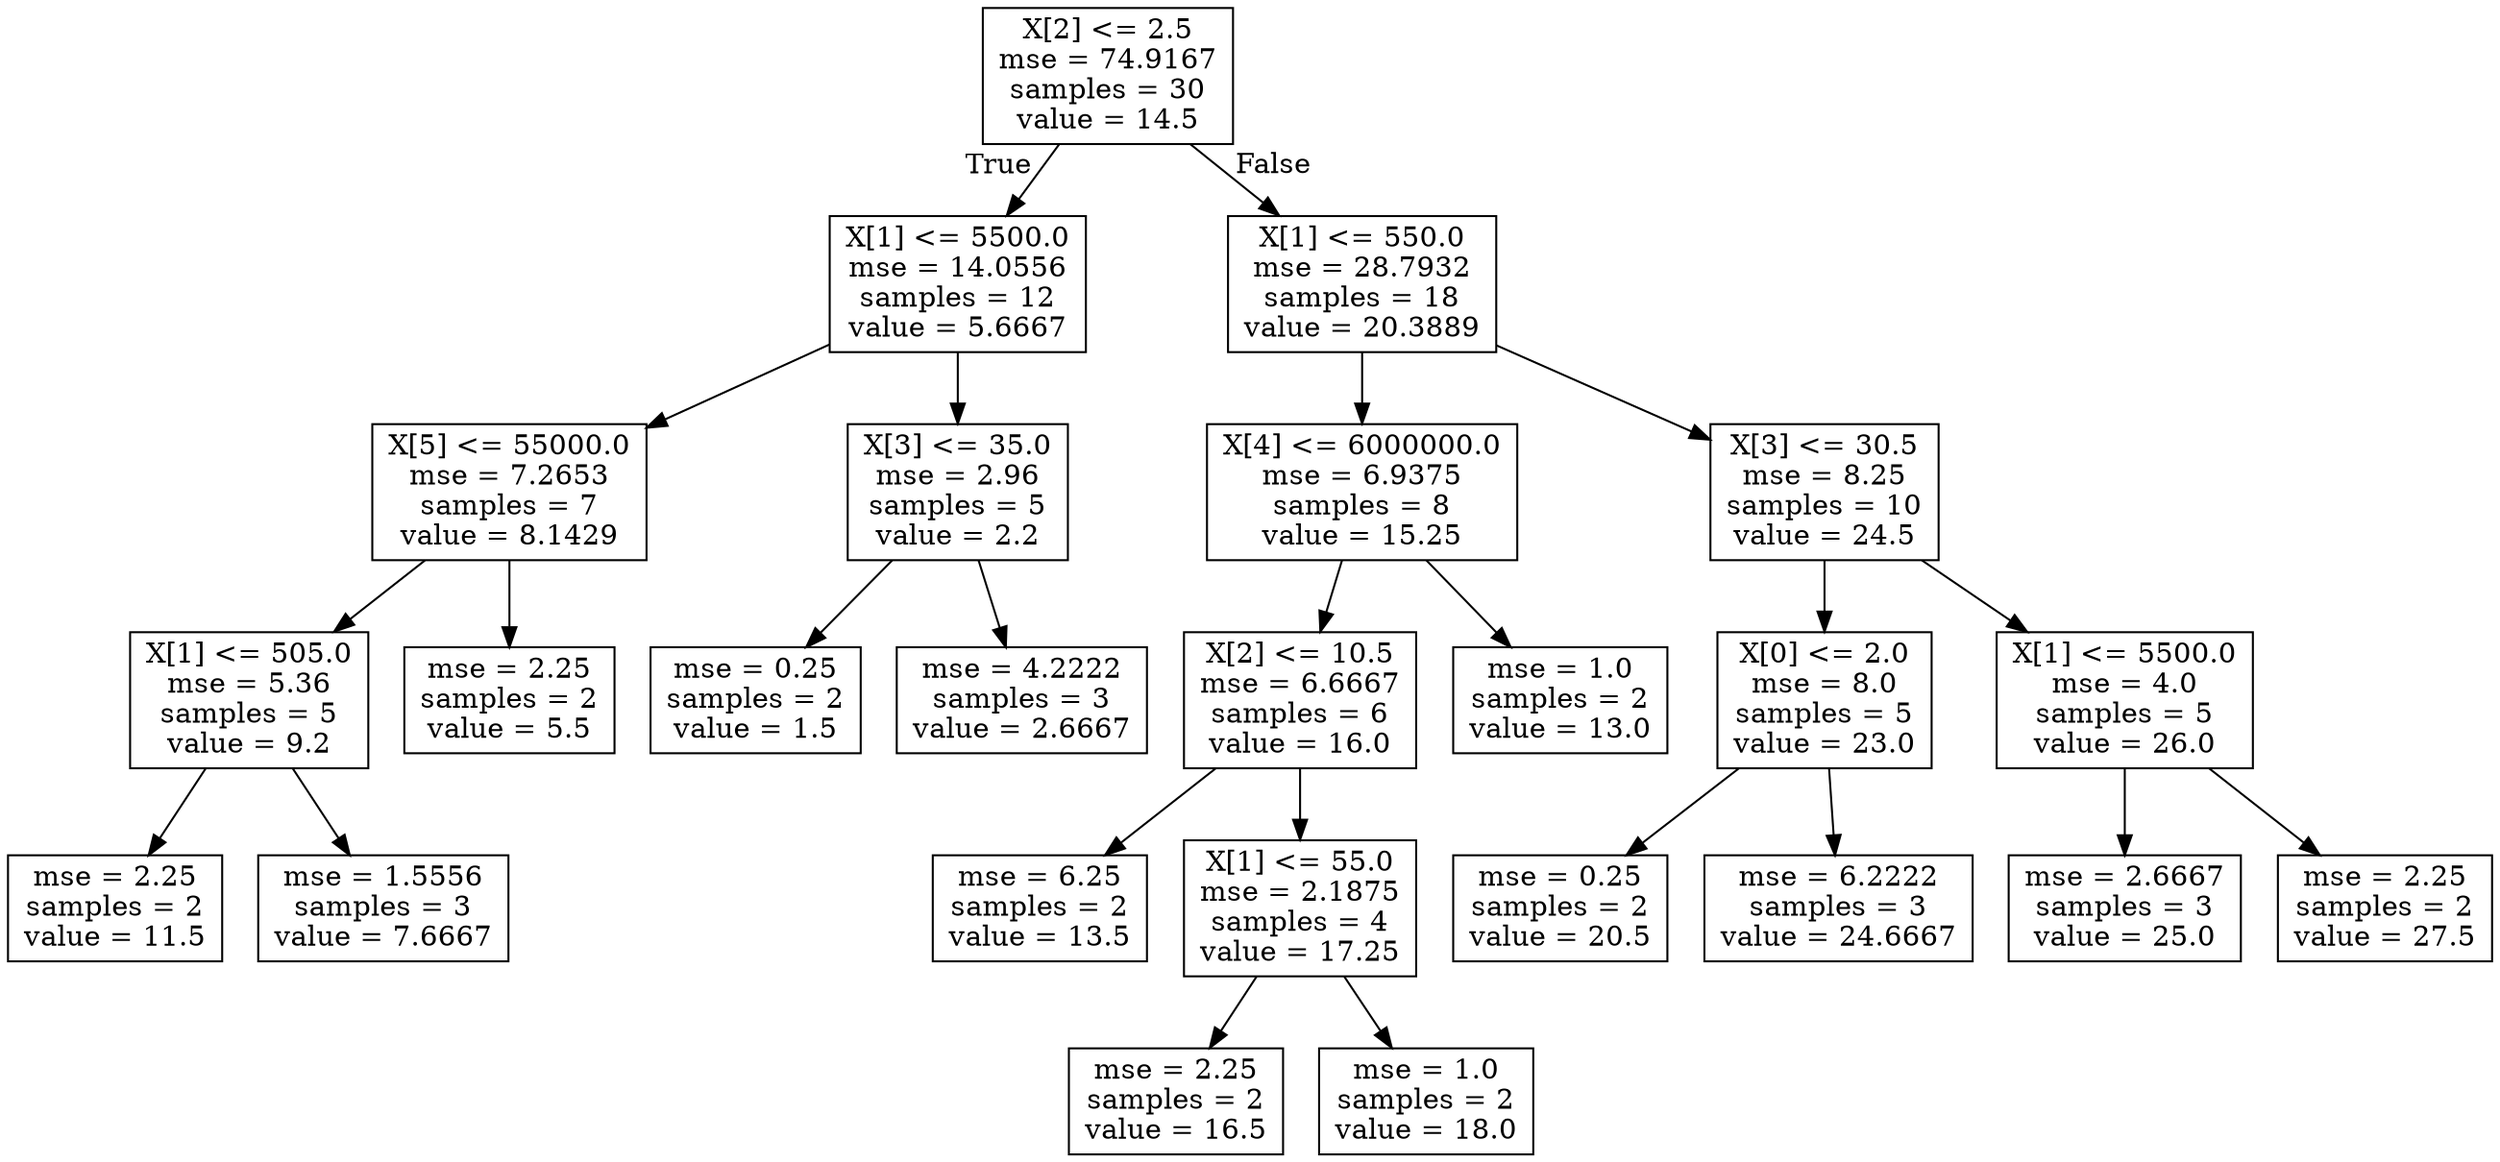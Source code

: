 digraph Tree {
node [shape=box] ;
0 [label="X[2] <= 2.5\nmse = 74.9167\nsamples = 30\nvalue = 14.5"] ;
1 [label="X[1] <= 5500.0\nmse = 14.0556\nsamples = 12\nvalue = 5.6667"] ;
0 -> 1 [labeldistance=2.5, labelangle=45, headlabel="True"] ;
2 [label="X[5] <= 55000.0\nmse = 7.2653\nsamples = 7\nvalue = 8.1429"] ;
1 -> 2 ;
3 [label="X[1] <= 505.0\nmse = 5.36\nsamples = 5\nvalue = 9.2"] ;
2 -> 3 ;
4 [label="mse = 2.25\nsamples = 2\nvalue = 11.5"] ;
3 -> 4 ;
5 [label="mse = 1.5556\nsamples = 3\nvalue = 7.6667"] ;
3 -> 5 ;
6 [label="mse = 2.25\nsamples = 2\nvalue = 5.5"] ;
2 -> 6 ;
7 [label="X[3] <= 35.0\nmse = 2.96\nsamples = 5\nvalue = 2.2"] ;
1 -> 7 ;
8 [label="mse = 0.25\nsamples = 2\nvalue = 1.5"] ;
7 -> 8 ;
9 [label="mse = 4.2222\nsamples = 3\nvalue = 2.6667"] ;
7 -> 9 ;
10 [label="X[1] <= 550.0\nmse = 28.7932\nsamples = 18\nvalue = 20.3889"] ;
0 -> 10 [labeldistance=2.5, labelangle=-45, headlabel="False"] ;
11 [label="X[4] <= 6000000.0\nmse = 6.9375\nsamples = 8\nvalue = 15.25"] ;
10 -> 11 ;
12 [label="X[2] <= 10.5\nmse = 6.6667\nsamples = 6\nvalue = 16.0"] ;
11 -> 12 ;
13 [label="mse = 6.25\nsamples = 2\nvalue = 13.5"] ;
12 -> 13 ;
14 [label="X[1] <= 55.0\nmse = 2.1875\nsamples = 4\nvalue = 17.25"] ;
12 -> 14 ;
15 [label="mse = 2.25\nsamples = 2\nvalue = 16.5"] ;
14 -> 15 ;
16 [label="mse = 1.0\nsamples = 2\nvalue = 18.0"] ;
14 -> 16 ;
17 [label="mse = 1.0\nsamples = 2\nvalue = 13.0"] ;
11 -> 17 ;
18 [label="X[3] <= 30.5\nmse = 8.25\nsamples = 10\nvalue = 24.5"] ;
10 -> 18 ;
19 [label="X[0] <= 2.0\nmse = 8.0\nsamples = 5\nvalue = 23.0"] ;
18 -> 19 ;
20 [label="mse = 0.25\nsamples = 2\nvalue = 20.5"] ;
19 -> 20 ;
21 [label="mse = 6.2222\nsamples = 3\nvalue = 24.6667"] ;
19 -> 21 ;
22 [label="X[1] <= 5500.0\nmse = 4.0\nsamples = 5\nvalue = 26.0"] ;
18 -> 22 ;
23 [label="mse = 2.6667\nsamples = 3\nvalue = 25.0"] ;
22 -> 23 ;
24 [label="mse = 2.25\nsamples = 2\nvalue = 27.5"] ;
22 -> 24 ;
}